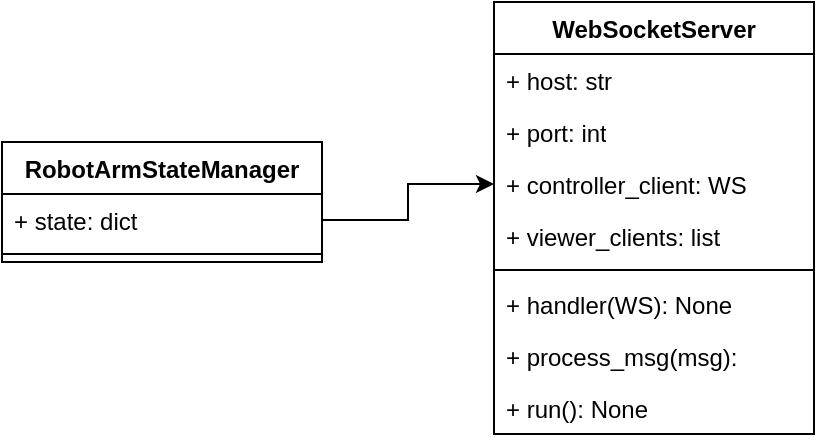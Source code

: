 <mxfile version="24.2.1" type="device">
  <diagram name="Page-1" id="cCWVtVlu-mf2mRA5gl1n">
    <mxGraphModel dx="782" dy="427" grid="1" gridSize="10" guides="1" tooltips="1" connect="1" arrows="1" fold="1" page="1" pageScale="1" pageWidth="850" pageHeight="1100" math="0" shadow="0">
      <root>
        <mxCell id="0" />
        <mxCell id="1" parent="0" />
        <mxCell id="1SgkzI0tM1MHtARvsMah-1" value="&lt;div&gt;RobotArmStateManager&lt;/div&gt;" style="swimlane;fontStyle=1;align=center;verticalAlign=top;childLayout=stackLayout;horizontal=1;startSize=26;horizontalStack=0;resizeParent=1;resizeParentMax=0;resizeLast=0;collapsible=1;marginBottom=0;whiteSpace=wrap;html=1;" vertex="1" parent="1">
          <mxGeometry x="100" y="250" width="160" height="60" as="geometry">
            <mxRectangle x="346" y="40" width="190" height="30" as="alternateBounds" />
          </mxGeometry>
        </mxCell>
        <mxCell id="1SgkzI0tM1MHtARvsMah-2" value="+ state: dict" style="text;strokeColor=none;fillColor=none;align=left;verticalAlign=top;spacingLeft=4;spacingRight=4;overflow=hidden;rotatable=0;points=[[0,0.5],[1,0.5]];portConstraint=eastwest;whiteSpace=wrap;html=1;" vertex="1" parent="1SgkzI0tM1MHtARvsMah-1">
          <mxGeometry y="26" width="160" height="26" as="geometry" />
        </mxCell>
        <mxCell id="1SgkzI0tM1MHtARvsMah-3" value="" style="line;strokeWidth=1;fillColor=none;align=left;verticalAlign=middle;spacingTop=-1;spacingLeft=3;spacingRight=3;rotatable=0;labelPosition=right;points=[];portConstraint=eastwest;strokeColor=inherit;" vertex="1" parent="1SgkzI0tM1MHtARvsMah-1">
          <mxGeometry y="52" width="160" height="8" as="geometry" />
        </mxCell>
        <mxCell id="1SgkzI0tM1MHtARvsMah-12" value="WebSocketServer" style="swimlane;fontStyle=1;align=center;verticalAlign=top;childLayout=stackLayout;horizontal=1;startSize=26;horizontalStack=0;resizeParent=1;resizeParentMax=0;resizeLast=0;collapsible=1;marginBottom=0;whiteSpace=wrap;html=1;" vertex="1" parent="1">
          <mxGeometry x="346" y="180" width="160" height="216" as="geometry" />
        </mxCell>
        <mxCell id="1SgkzI0tM1MHtARvsMah-13" value="&lt;div&gt;+ host: str&lt;/div&gt;" style="text;strokeColor=none;fillColor=none;align=left;verticalAlign=top;spacingLeft=4;spacingRight=4;overflow=hidden;rotatable=0;points=[[0,0.5],[1,0.5]];portConstraint=eastwest;whiteSpace=wrap;html=1;" vertex="1" parent="1SgkzI0tM1MHtARvsMah-12">
          <mxGeometry y="26" width="160" height="26" as="geometry" />
        </mxCell>
        <mxCell id="1SgkzI0tM1MHtARvsMah-15" value="+ port: int" style="text;strokeColor=none;fillColor=none;align=left;verticalAlign=top;spacingLeft=4;spacingRight=4;overflow=hidden;rotatable=0;points=[[0,0.5],[1,0.5]];portConstraint=eastwest;whiteSpace=wrap;html=1;" vertex="1" parent="1SgkzI0tM1MHtARvsMah-12">
          <mxGeometry y="52" width="160" height="26" as="geometry" />
        </mxCell>
        <mxCell id="1SgkzI0tM1MHtARvsMah-16" value="&lt;div&gt;+ controller_client: WS&lt;br&gt;&lt;/div&gt;" style="text;strokeColor=none;fillColor=none;align=left;verticalAlign=top;spacingLeft=4;spacingRight=4;overflow=hidden;rotatable=0;points=[[0,0.5],[1,0.5]];portConstraint=eastwest;whiteSpace=wrap;html=1;" vertex="1" parent="1SgkzI0tM1MHtARvsMah-12">
          <mxGeometry y="78" width="160" height="26" as="geometry" />
        </mxCell>
        <mxCell id="1SgkzI0tM1MHtARvsMah-17" value="&lt;div&gt;+ viewer_clients: list&lt;br&gt;&lt;/div&gt;" style="text;strokeColor=none;fillColor=none;align=left;verticalAlign=top;spacingLeft=4;spacingRight=4;overflow=hidden;rotatable=0;points=[[0,0.5],[1,0.5]];portConstraint=eastwest;whiteSpace=wrap;html=1;" vertex="1" parent="1SgkzI0tM1MHtARvsMah-12">
          <mxGeometry y="104" width="160" height="26" as="geometry" />
        </mxCell>
        <mxCell id="1SgkzI0tM1MHtARvsMah-14" value="" style="line;strokeWidth=1;fillColor=none;align=left;verticalAlign=middle;spacingTop=-1;spacingLeft=3;spacingRight=3;rotatable=0;labelPosition=right;points=[];portConstraint=eastwest;strokeColor=inherit;" vertex="1" parent="1SgkzI0tM1MHtARvsMah-12">
          <mxGeometry y="130" width="160" height="8" as="geometry" />
        </mxCell>
        <mxCell id="1SgkzI0tM1MHtARvsMah-18" value="&lt;div&gt;+ handler(WS): None&lt;br&gt;&lt;/div&gt;" style="text;strokeColor=none;fillColor=none;align=left;verticalAlign=top;spacingLeft=4;spacingRight=4;overflow=hidden;rotatable=0;points=[[0,0.5],[1,0.5]];portConstraint=eastwest;whiteSpace=wrap;html=1;" vertex="1" parent="1SgkzI0tM1MHtARvsMah-12">
          <mxGeometry y="138" width="160" height="26" as="geometry" />
        </mxCell>
        <mxCell id="1SgkzI0tM1MHtARvsMah-19" value="+ process_msg(msg): " style="text;strokeColor=none;fillColor=none;align=left;verticalAlign=top;spacingLeft=4;spacingRight=4;overflow=hidden;rotatable=0;points=[[0,0.5],[1,0.5]];portConstraint=eastwest;whiteSpace=wrap;html=1;" vertex="1" parent="1SgkzI0tM1MHtARvsMah-12">
          <mxGeometry y="164" width="160" height="26" as="geometry" />
        </mxCell>
        <mxCell id="1SgkzI0tM1MHtARvsMah-20" value="+ run(): None" style="text;strokeColor=none;fillColor=none;align=left;verticalAlign=top;spacingLeft=4;spacingRight=4;overflow=hidden;rotatable=0;points=[[0,0.5],[1,0.5]];portConstraint=eastwest;whiteSpace=wrap;html=1;" vertex="1" parent="1SgkzI0tM1MHtARvsMah-12">
          <mxGeometry y="190" width="160" height="26" as="geometry" />
        </mxCell>
        <mxCell id="1SgkzI0tM1MHtARvsMah-25" style="edgeStyle=orthogonalEdgeStyle;rounded=0;orthogonalLoop=1;jettySize=auto;html=1;entryX=0;entryY=0.5;entryDx=0;entryDy=0;" edge="1" parent="1" source="1SgkzI0tM1MHtARvsMah-2" target="1SgkzI0tM1MHtARvsMah-16">
          <mxGeometry relative="1" as="geometry" />
        </mxCell>
      </root>
    </mxGraphModel>
  </diagram>
</mxfile>
